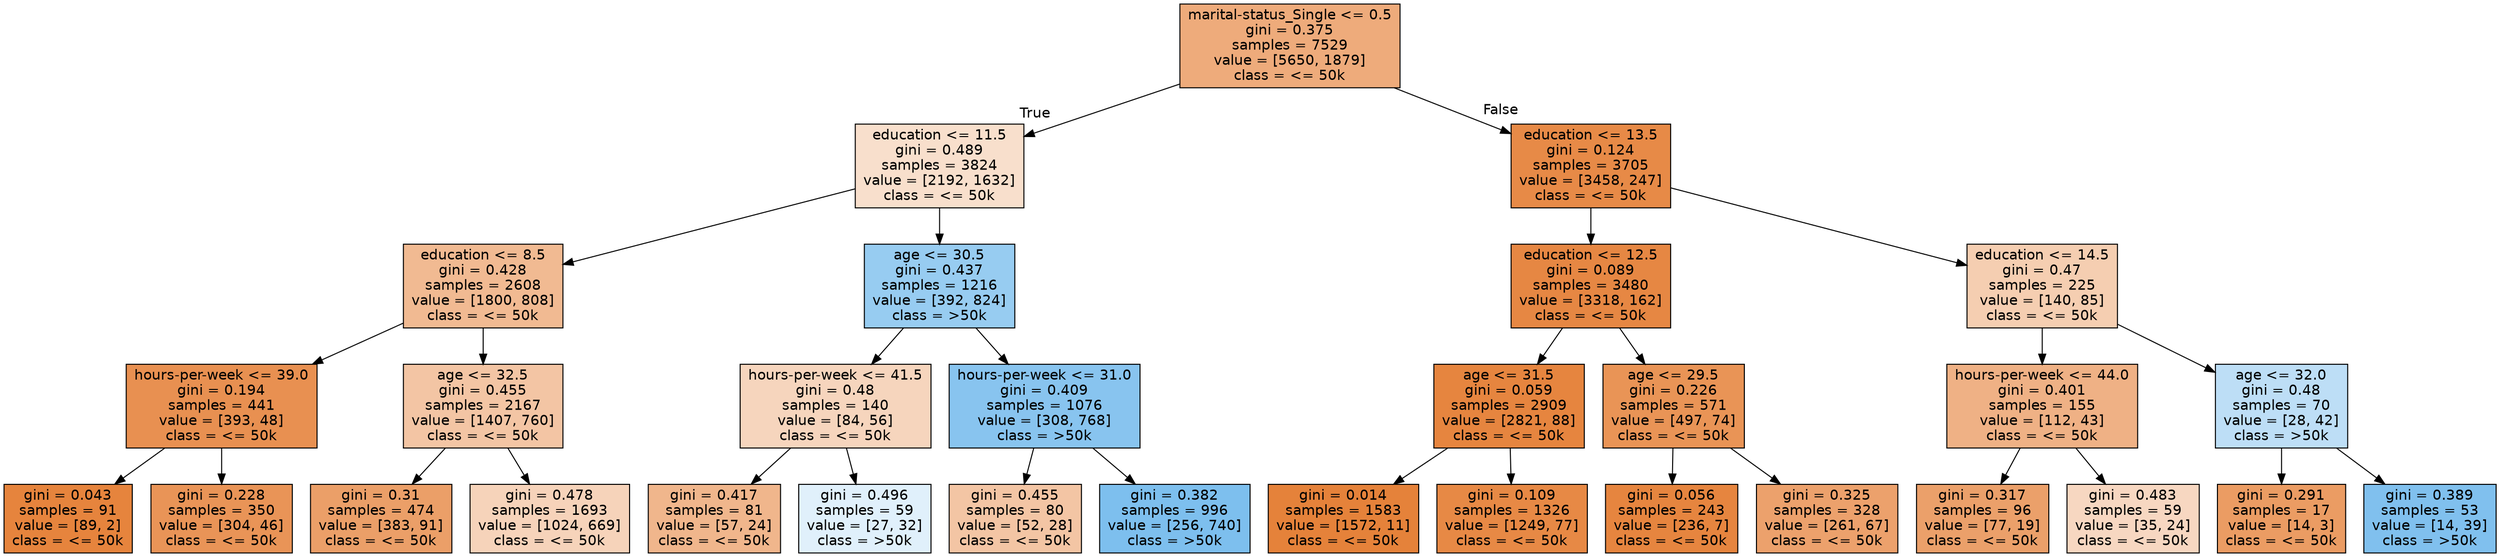 digraph Tree {
node [shape=box, style="filled", color="black", fontname="helvetica"] ;
edge [fontname="helvetica"] ;
0 [label="marital-status_Single <= 0.5\ngini = 0.375\nsamples = 7529\nvalue = [5650, 1879]\nclass = <= 50k", fillcolor="#eeab7b"] ;
1 [label="education <= 11.5\ngini = 0.489\nsamples = 3824\nvalue = [2192, 1632]\nclass = <= 50k", fillcolor="#f8dfcc"] ;
0 -> 1 [labeldistance=2.5, labelangle=45, headlabel="True"] ;
2 [label="education <= 8.5\ngini = 0.428\nsamples = 2608\nvalue = [1800, 808]\nclass = <= 50k", fillcolor="#f1ba92"] ;
1 -> 2 ;
3 [label="hours-per-week <= 39.0\ngini = 0.194\nsamples = 441\nvalue = [393, 48]\nclass = <= 50k", fillcolor="#e89051"] ;
2 -> 3 ;
4 [label="gini = 0.043\nsamples = 91\nvalue = [89, 2]\nclass = <= 50k", fillcolor="#e6843d"] ;
3 -> 4 ;
5 [label="gini = 0.228\nsamples = 350\nvalue = [304, 46]\nclass = <= 50k", fillcolor="#e99457"] ;
3 -> 5 ;
6 [label="age <= 32.5\ngini = 0.455\nsamples = 2167\nvalue = [1407, 760]\nclass = <= 50k", fillcolor="#f3c5a4"] ;
2 -> 6 ;
7 [label="gini = 0.31\nsamples = 474\nvalue = [383, 91]\nclass = <= 50k", fillcolor="#eb9f68"] ;
6 -> 7 ;
8 [label="gini = 0.478\nsamples = 1693\nvalue = [1024, 669]\nclass = <= 50k", fillcolor="#f6d3ba"] ;
6 -> 8 ;
9 [label="age <= 30.5\ngini = 0.437\nsamples = 1216\nvalue = [392, 824]\nclass = >50k", fillcolor="#97ccf1"] ;
1 -> 9 ;
10 [label="hours-per-week <= 41.5\ngini = 0.48\nsamples = 140\nvalue = [84, 56]\nclass = <= 50k", fillcolor="#f6d5bd"] ;
9 -> 10 ;
11 [label="gini = 0.417\nsamples = 81\nvalue = [57, 24]\nclass = <= 50k", fillcolor="#f0b68c"] ;
10 -> 11 ;
12 [label="gini = 0.496\nsamples = 59\nvalue = [27, 32]\nclass = >50k", fillcolor="#e0f0fb"] ;
10 -> 12 ;
13 [label="hours-per-week <= 31.0\ngini = 0.409\nsamples = 1076\nvalue = [308, 768]\nclass = >50k", fillcolor="#88c4ef"] ;
9 -> 13 ;
14 [label="gini = 0.455\nsamples = 80\nvalue = [52, 28]\nclass = <= 50k", fillcolor="#f3c5a4"] ;
13 -> 14 ;
15 [label="gini = 0.382\nsamples = 996\nvalue = [256, 740]\nclass = >50k", fillcolor="#7dbfee"] ;
13 -> 15 ;
16 [label="education <= 13.5\ngini = 0.124\nsamples = 3705\nvalue = [3458, 247]\nclass = <= 50k", fillcolor="#e78a47"] ;
0 -> 16 [labeldistance=2.5, labelangle=-45, headlabel="False"] ;
17 [label="education <= 12.5\ngini = 0.089\nsamples = 3480\nvalue = [3318, 162]\nclass = <= 50k", fillcolor="#e68743"] ;
16 -> 17 ;
18 [label="age <= 31.5\ngini = 0.059\nsamples = 2909\nvalue = [2821, 88]\nclass = <= 50k", fillcolor="#e6853f"] ;
17 -> 18 ;
19 [label="gini = 0.014\nsamples = 1583\nvalue = [1572, 11]\nclass = <= 50k", fillcolor="#e5823a"] ;
18 -> 19 ;
20 [label="gini = 0.109\nsamples = 1326\nvalue = [1249, 77]\nclass = <= 50k", fillcolor="#e78945"] ;
18 -> 20 ;
21 [label="age <= 29.5\ngini = 0.226\nsamples = 571\nvalue = [497, 74]\nclass = <= 50k", fillcolor="#e99456"] ;
17 -> 21 ;
22 [label="gini = 0.056\nsamples = 243\nvalue = [236, 7]\nclass = <= 50k", fillcolor="#e6853f"] ;
21 -> 22 ;
23 [label="gini = 0.325\nsamples = 328\nvalue = [261, 67]\nclass = <= 50k", fillcolor="#eca16c"] ;
21 -> 23 ;
24 [label="education <= 14.5\ngini = 0.47\nsamples = 225\nvalue = [140, 85]\nclass = <= 50k", fillcolor="#f5ceb1"] ;
16 -> 24 ;
25 [label="hours-per-week <= 44.0\ngini = 0.401\nsamples = 155\nvalue = [112, 43]\nclass = <= 50k", fillcolor="#efb185"] ;
24 -> 25 ;
26 [label="gini = 0.317\nsamples = 96\nvalue = [77, 19]\nclass = <= 50k", fillcolor="#eba06a"] ;
25 -> 26 ;
27 [label="gini = 0.483\nsamples = 59\nvalue = [35, 24]\nclass = <= 50k", fillcolor="#f7d7c1"] ;
25 -> 27 ;
28 [label="age <= 32.0\ngini = 0.48\nsamples = 70\nvalue = [28, 42]\nclass = >50k", fillcolor="#bddef6"] ;
24 -> 28 ;
29 [label="gini = 0.291\nsamples = 17\nvalue = [14, 3]\nclass = <= 50k", fillcolor="#eb9c63"] ;
28 -> 29 ;
30 [label="gini = 0.389\nsamples = 53\nvalue = [14, 39]\nclass = >50k", fillcolor="#80c0ee"] ;
28 -> 30 ;
}